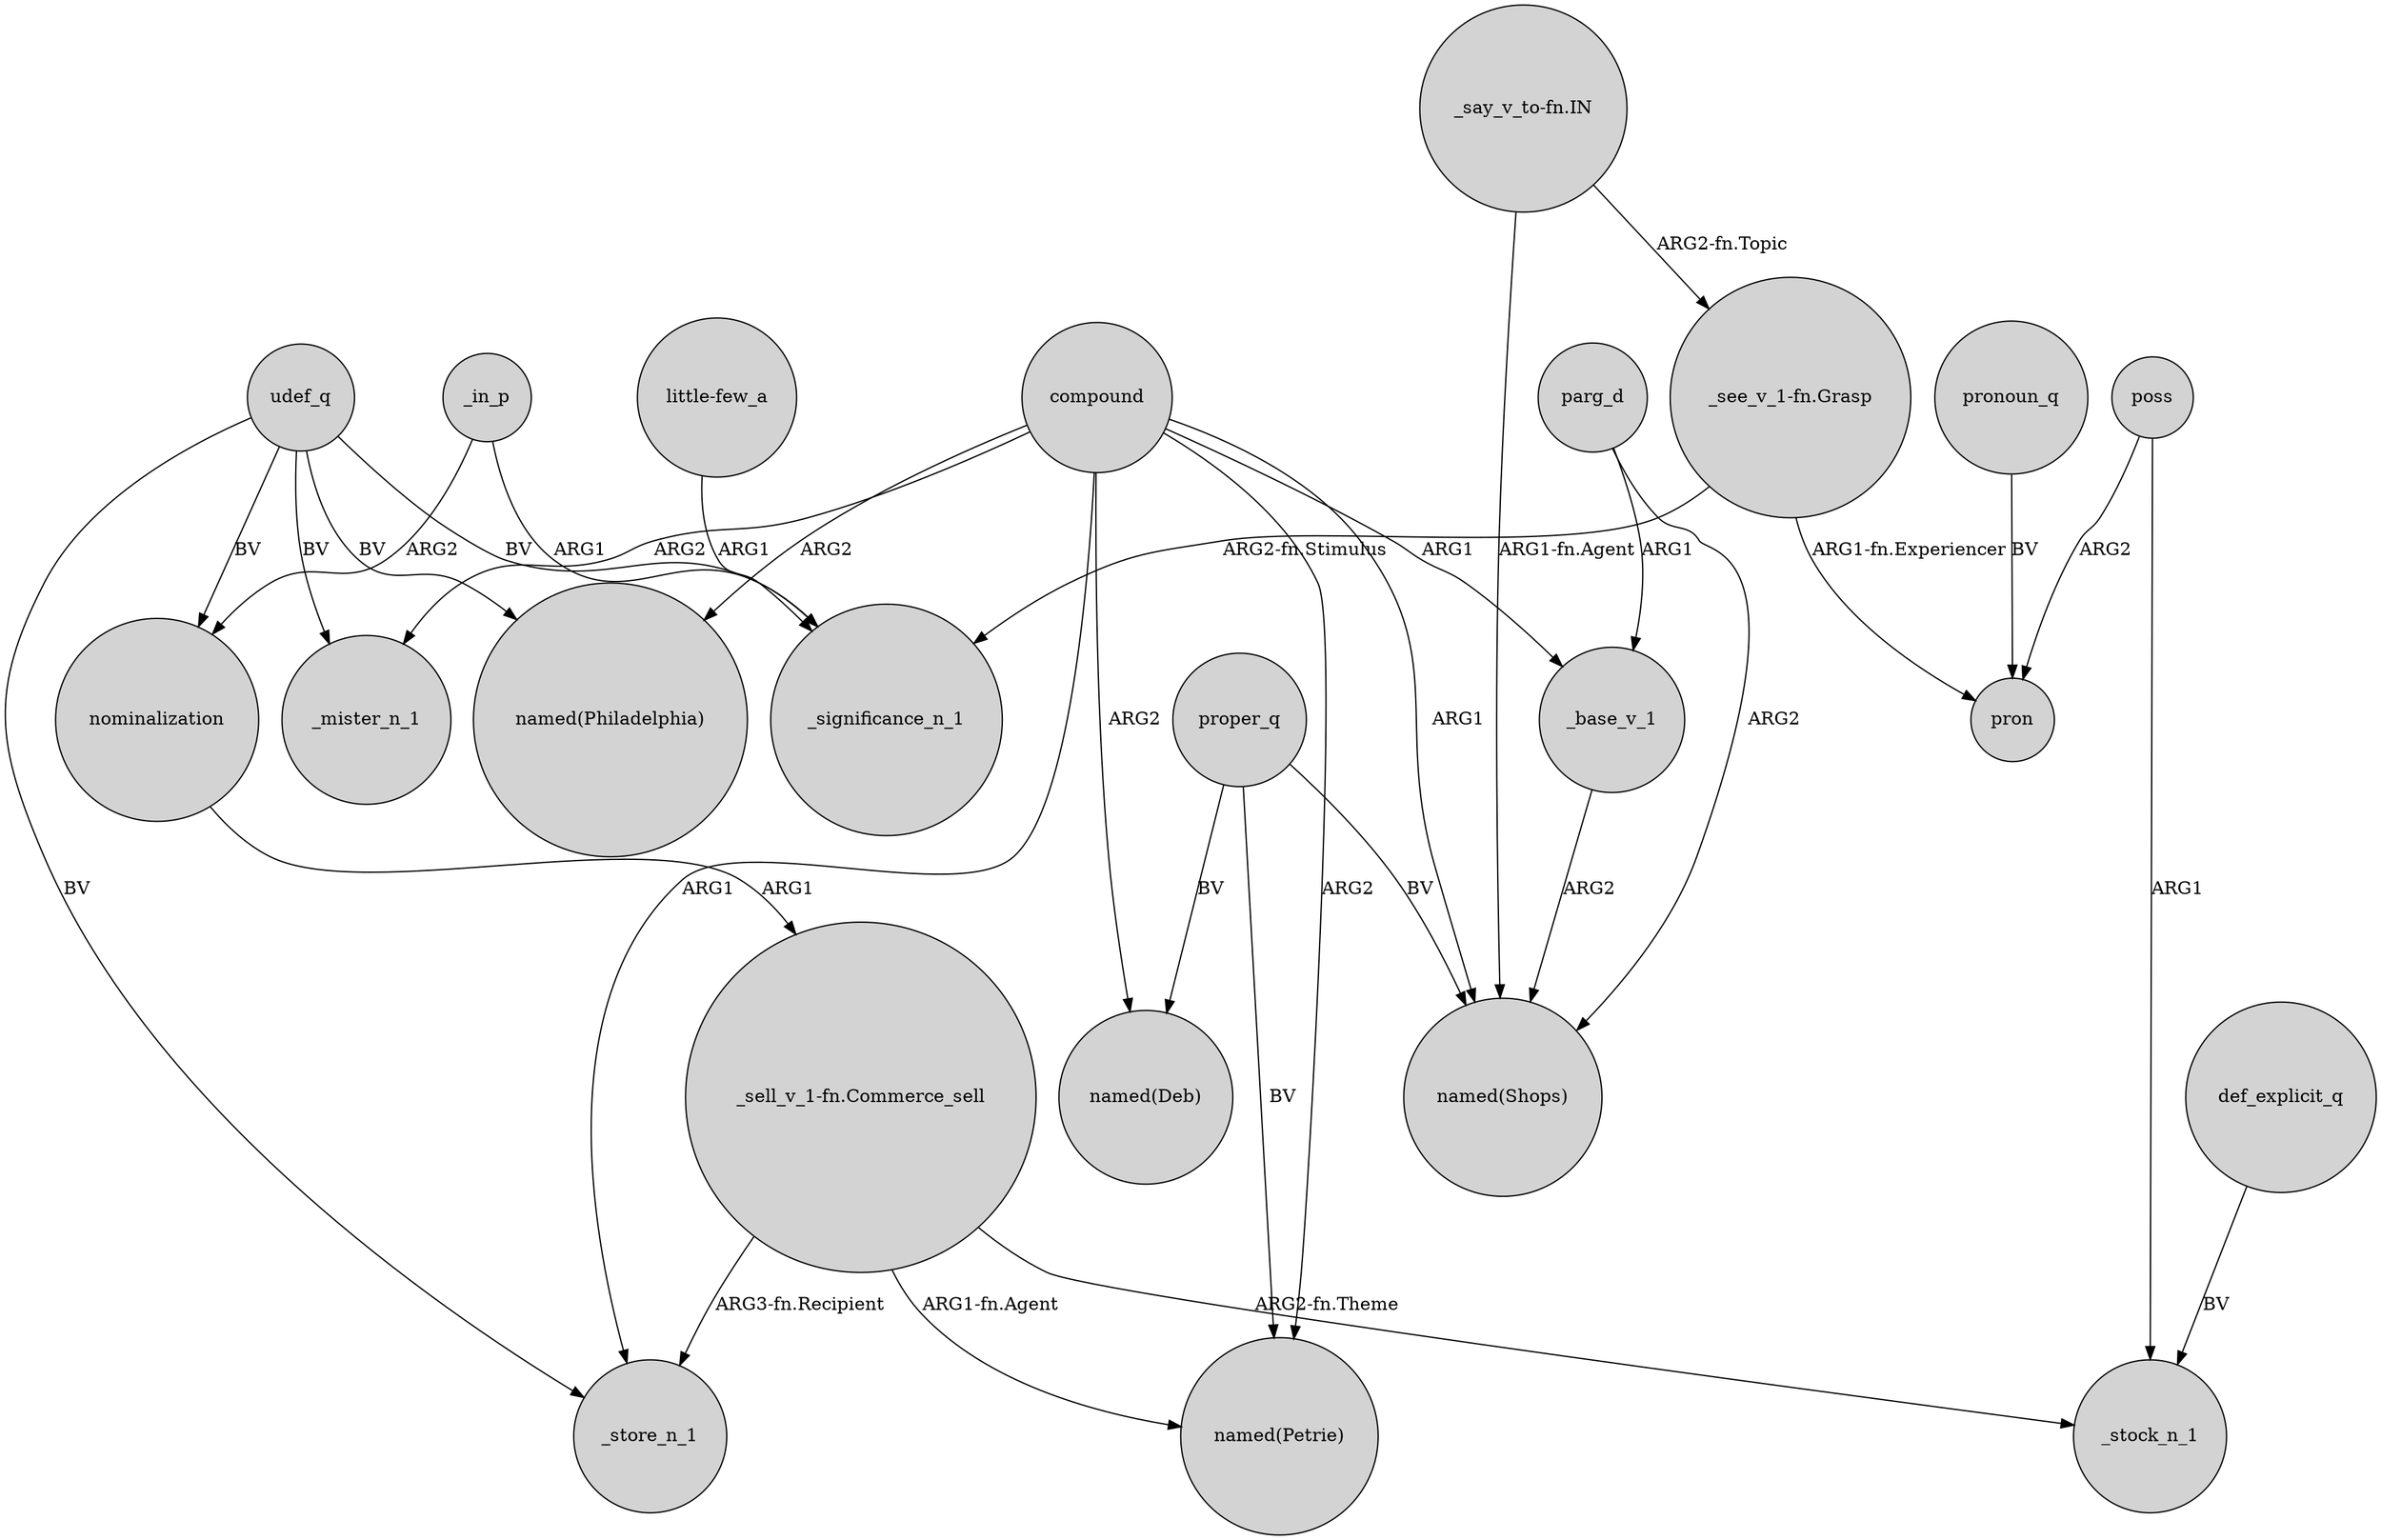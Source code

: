 digraph {
	node [shape=circle style=filled]
	udef_q -> _significance_n_1 [label=BV]
	poss -> pron [label=ARG2]
	compound -> _store_n_1 [label=ARG1]
	compound -> _mister_n_1 [label=ARG2]
	proper_q -> "named(Deb)" [label=BV]
	poss -> _stock_n_1 [label=ARG1]
	compound -> "named(Philadelphia)" [label=ARG2]
	udef_q -> _mister_n_1 [label=BV]
	_in_p -> _significance_n_1 [label=ARG1]
	"little-few_a" -> _significance_n_1 [label=ARG1]
	"_say_v_to-fn.IN" -> "_see_v_1-fn.Grasp" [label="ARG2-fn.Topic"]
	def_explicit_q -> _stock_n_1 [label=BV]
	pronoun_q -> pron [label=BV]
	nominalization -> "_sell_v_1-fn.Commerce_sell" [label=ARG1]
	compound -> _base_v_1 [label=ARG1]
	compound -> "named(Deb)" [label=ARG2]
	"_sell_v_1-fn.Commerce_sell" -> _store_n_1 [label="ARG3-fn.Recipient"]
	parg_d -> "named(Shops)" [label=ARG2]
	proper_q -> "named(Petrie)" [label=BV]
	udef_q -> nominalization [label=BV]
	"_sell_v_1-fn.Commerce_sell" -> "named(Petrie)" [label="ARG1-fn.Agent"]
	"_say_v_to-fn.IN" -> "named(Shops)" [label="ARG1-fn.Agent"]
	udef_q -> "named(Philadelphia)" [label=BV]
	parg_d -> _base_v_1 [label=ARG1]
	"_sell_v_1-fn.Commerce_sell" -> _stock_n_1 [label="ARG2-fn.Theme"]
	compound -> "named(Shops)" [label=ARG1]
	"_see_v_1-fn.Grasp" -> pron [label="ARG1-fn.Experiencer"]
	"_see_v_1-fn.Grasp" -> _significance_n_1 [label="ARG2-fn.Stimulus"]
	compound -> "named(Petrie)" [label=ARG2]
	_base_v_1 -> "named(Shops)" [label=ARG2]
	_in_p -> nominalization [label=ARG2]
	proper_q -> "named(Shops)" [label=BV]
	udef_q -> _store_n_1 [label=BV]
}
